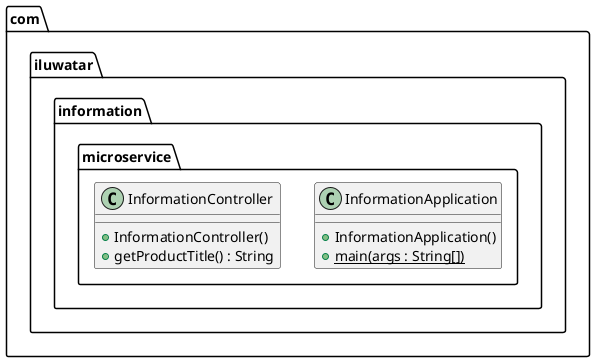 @startuml
package com.iluwatar.information.microservice {
  class InformationApplication {
    + InformationApplication()
    + main(args : String[]) {static}
  }
  class InformationController {
    + InformationController()
    + getProductTitle() : String
  }
}
@enduml